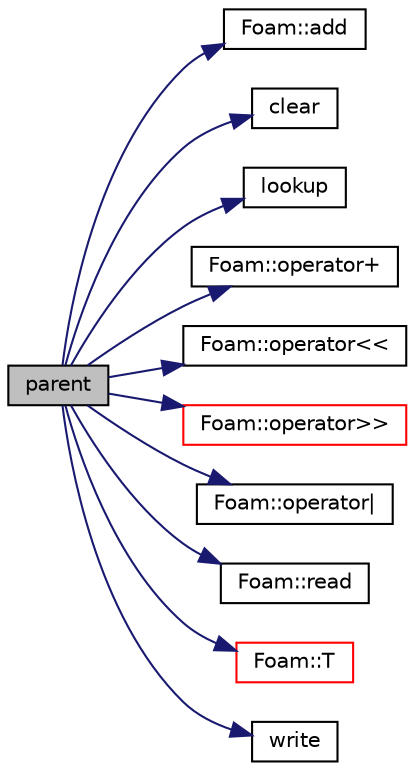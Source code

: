 digraph "parent"
{
  bgcolor="transparent";
  edge [fontname="Helvetica",fontsize="10",labelfontname="Helvetica",labelfontsize="10"];
  node [fontname="Helvetica",fontsize="10",shape=record];
  rankdir="LR";
  Node4150 [label="parent",height=0.2,width=0.4,color="black", fillcolor="grey75", style="filled", fontcolor="black"];
  Node4150 -> Node4151 [color="midnightblue",fontsize="10",style="solid",fontname="Helvetica"];
  Node4151 [label="Foam::add",height=0.2,width=0.4,color="black",URL="$a21851.html#a8d90b63d17d5d750735638b24d06454c"];
  Node4150 -> Node4152 [color="midnightblue",fontsize="10",style="solid",fontname="Helvetica"];
  Node4152 [label="clear",height=0.2,width=0.4,color="black",URL="$a39635.html#a0d972f1186e0939b42675a2df621c10e"];
  Node4150 -> Node4153 [color="midnightblue",fontsize="10",style="solid",fontname="Helvetica"];
  Node4153 [label="lookup",height=0.2,width=0.4,color="black",URL="$a21791.html#aa12e10d2264a98b7f09469676a073768"];
  Node4150 -> Node4154 [color="midnightblue",fontsize="10",style="solid",fontname="Helvetica"];
  Node4154 [label="Foam::operator+",height=0.2,width=0.4,color="black",URL="$a21851.html#ac60b63d5110528516fcfeb0d8e3c43c6"];
  Node4150 -> Node4155 [color="midnightblue",fontsize="10",style="solid",fontname="Helvetica"];
  Node4155 [label="Foam::operator\<\<",height=0.2,width=0.4,color="black",URL="$a21851.html#ace276c68f3413ed8c505d6fa86a0f21b"];
  Node4150 -> Node4156 [color="midnightblue",fontsize="10",style="solid",fontname="Helvetica"];
  Node4156 [label="Foam::operator\>\>",height=0.2,width=0.4,color="red",URL="$a21851.html#a8f820f9741db3f951c0953dbad7db24a"];
  Node4150 -> Node4210 [color="midnightblue",fontsize="10",style="solid",fontname="Helvetica"];
  Node4210 [label="Foam::operator\|",height=0.2,width=0.4,color="black",URL="$a21851.html#aeb1b19cc6dad0f336a8e20a02b1c2cd8",tooltip="Combine entries from HashSets. "];
  Node4150 -> Node4211 [color="midnightblue",fontsize="10",style="solid",fontname="Helvetica"];
  Node4211 [label="Foam::read",height=0.2,width=0.4,color="black",URL="$a21851.html#a18efc6d016047ec7c6d5150d913d8c34"];
  Node4150 -> Node4201 [color="midnightblue",fontsize="10",style="solid",fontname="Helvetica"];
  Node4201 [label="Foam::T",height=0.2,width=0.4,color="red",URL="$a21851.html#ae57fda0abb14bb0944947c463c6e09d4"];
  Node4150 -> Node4212 [color="midnightblue",fontsize="10",style="solid",fontname="Helvetica"];
  Node4212 [label="write",height=0.2,width=0.4,color="black",URL="$a20072.html#a8f30b3c2179b03a7acf273e9dea43342"];
}

